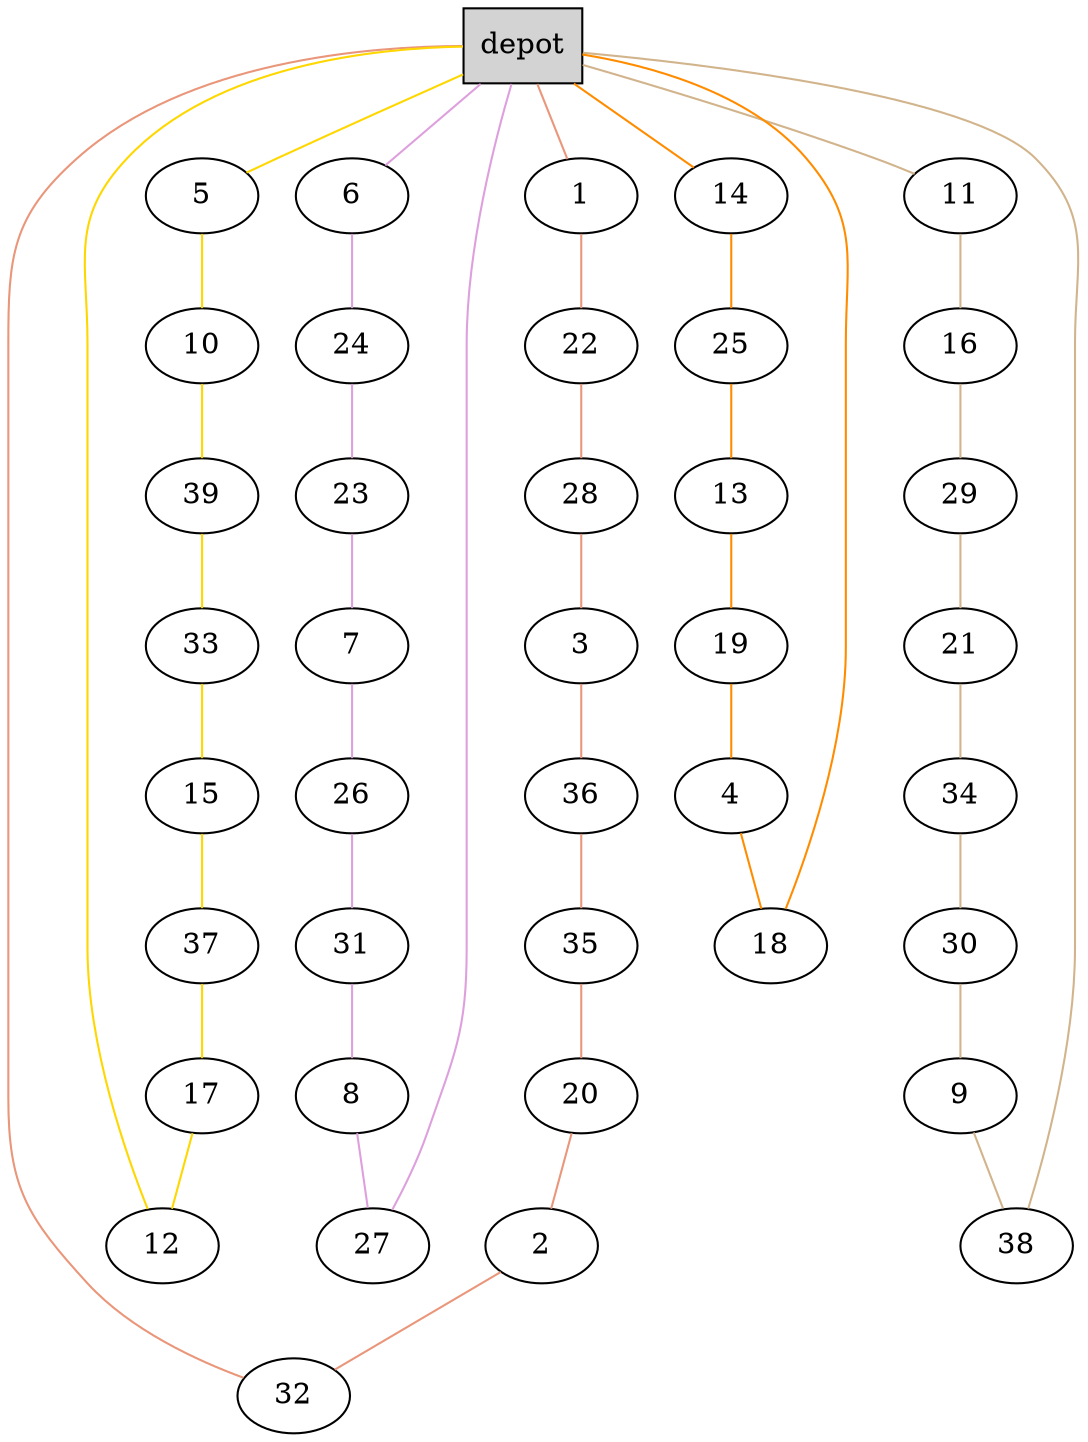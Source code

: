 graph G {
  0[shape = box, label = "depot", style = filled ];
  1[shape = ellipse];
  "0"--"1"[color = darksalmon];
  22[shape = ellipse];
  "1"--"22"[color = darksalmon];
  28[shape = ellipse];
  "22"--"28"[color = darksalmon];
  3[shape = ellipse];
  "28"--"3"[color = darksalmon];
  36[shape = ellipse];
  "3"--"36"[color = darksalmon];
  35[shape = ellipse];
  "36"--"35"[color = darksalmon];
  20[shape = ellipse];
  "35"--"20"[color = darksalmon];
  2[shape = ellipse];
  "20"--"2"[color = darksalmon];
  32[shape = ellipse];
  "2"--"32"[color = darksalmon];
  "32"--"0"[color = darksalmon];
  5[shape = ellipse];
  "0"--"5"[color = gold];
  10[shape = ellipse];
  "5"--"10"[color = gold];
  39[shape = ellipse];
  "10"--"39"[color = gold];
  33[shape = ellipse];
  "39"--"33"[color = gold];
  15[shape = ellipse];
  "33"--"15"[color = gold];
  37[shape = ellipse];
  "15"--"37"[color = gold];
  17[shape = ellipse];
  "37"--"17"[color = gold];
  12[shape = ellipse];
  "17"--"12"[color = gold];
  "12"--"0"[color = gold];
  6[shape = ellipse];
  "0"--"6"[color = plum];
  24[shape = ellipse];
  "6"--"24"[color = plum];
  23[shape = ellipse];
  "24"--"23"[color = plum];
  7[shape = ellipse];
  "23"--"7"[color = plum];
  26[shape = ellipse];
  "7"--"26"[color = plum];
  31[shape = ellipse];
  "26"--"31"[color = plum];
  8[shape = ellipse];
  "31"--"8"[color = plum];
  27[shape = ellipse];
  "8"--"27"[color = plum];
  "27"--"0"[color = plum];
  11[shape = ellipse];
  "0"--"11"[color = tan];
  16[shape = ellipse];
  "11"--"16"[color = tan];
  29[shape = ellipse];
  "16"--"29"[color = tan];
  21[shape = ellipse];
  "29"--"21"[color = tan];
  34[shape = ellipse];
  "21"--"34"[color = tan];
  30[shape = ellipse];
  "34"--"30"[color = tan];
  9[shape = ellipse];
  "30"--"9"[color = tan];
  38[shape = ellipse];
  "9"--"38"[color = tan];
  "38"--"0"[color = tan];
  14[shape = ellipse];
  "0"--"14"[color = darkorange];
  25[shape = ellipse];
  "14"--"25"[color = darkorange];
  13[shape = ellipse];
  "25"--"13"[color = darkorange];
  19[shape = ellipse];
  "13"--"19"[color = darkorange];
  4[shape = ellipse];
  "19"--"4"[color = darkorange];
  18[shape = ellipse];
  "4"--"18"[color = darkorange];
  "18"--"0"[color = darkorange];
}
